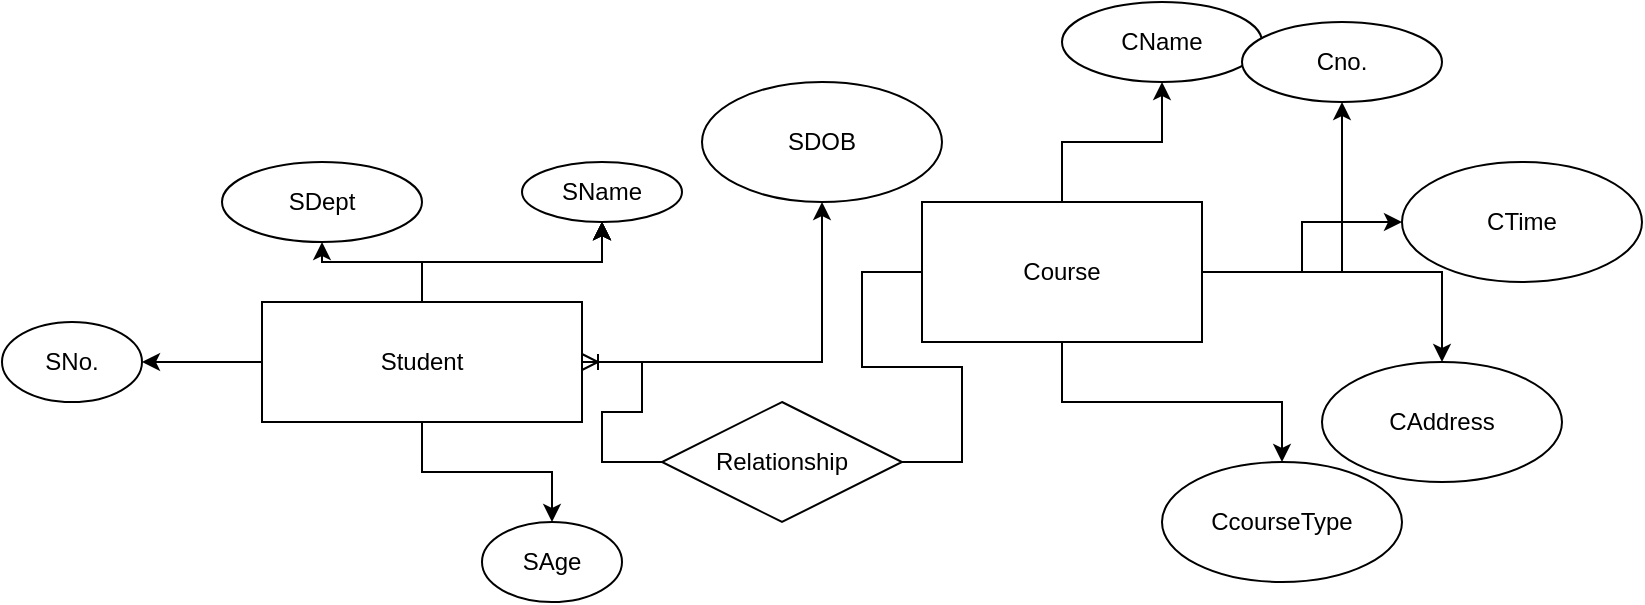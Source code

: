 <mxfile version="20.6.0" type="github">
  <diagram id="R2lEEEUBdFMjLlhIrx00" name="Page-1">
    <mxGraphModel dx="868" dy="439" grid="1" gridSize="10" guides="1" tooltips="1" connect="1" arrows="1" fold="1" page="1" pageScale="1" pageWidth="850" pageHeight="1100" math="0" shadow="0" extFonts="Permanent Marker^https://fonts.googleapis.com/css?family=Permanent+Marker">
      <root>
        <mxCell id="0" />
        <mxCell id="1" parent="0" />
        <mxCell id="3dNQoMDfdNyZ1fWs5VBs-3" value="" style="edgeStyle=orthogonalEdgeStyle;rounded=0;orthogonalLoop=1;jettySize=auto;html=1;" edge="1" parent="1" source="3dNQoMDfdNyZ1fWs5VBs-1" target="3dNQoMDfdNyZ1fWs5VBs-2">
          <mxGeometry relative="1" as="geometry" />
        </mxCell>
        <mxCell id="3dNQoMDfdNyZ1fWs5VBs-5" value="" style="edgeStyle=orthogonalEdgeStyle;rounded=0;orthogonalLoop=1;jettySize=auto;html=1;" edge="1" parent="1" source="3dNQoMDfdNyZ1fWs5VBs-1" target="3dNQoMDfdNyZ1fWs5VBs-4">
          <mxGeometry relative="1" as="geometry" />
        </mxCell>
        <mxCell id="3dNQoMDfdNyZ1fWs5VBs-7" value="" style="edgeStyle=orthogonalEdgeStyle;rounded=0;orthogonalLoop=1;jettySize=auto;html=1;" edge="1" parent="1" source="3dNQoMDfdNyZ1fWs5VBs-1" target="3dNQoMDfdNyZ1fWs5VBs-6">
          <mxGeometry relative="1" as="geometry" />
        </mxCell>
        <mxCell id="3dNQoMDfdNyZ1fWs5VBs-8" value="" style="edgeStyle=orthogonalEdgeStyle;rounded=0;orthogonalLoop=1;jettySize=auto;html=1;" edge="1" parent="1" source="3dNQoMDfdNyZ1fWs5VBs-1" target="3dNQoMDfdNyZ1fWs5VBs-2">
          <mxGeometry relative="1" as="geometry" />
        </mxCell>
        <mxCell id="3dNQoMDfdNyZ1fWs5VBs-9" value="" style="edgeStyle=orthogonalEdgeStyle;rounded=0;orthogonalLoop=1;jettySize=auto;html=1;" edge="1" parent="1" source="3dNQoMDfdNyZ1fWs5VBs-1" target="3dNQoMDfdNyZ1fWs5VBs-2">
          <mxGeometry relative="1" as="geometry" />
        </mxCell>
        <mxCell id="3dNQoMDfdNyZ1fWs5VBs-11" value="" style="edgeStyle=orthogonalEdgeStyle;rounded=0;orthogonalLoop=1;jettySize=auto;html=1;" edge="1" parent="1" source="3dNQoMDfdNyZ1fWs5VBs-1" target="3dNQoMDfdNyZ1fWs5VBs-10">
          <mxGeometry relative="1" as="geometry" />
        </mxCell>
        <mxCell id="3dNQoMDfdNyZ1fWs5VBs-12" value="" style="edgeStyle=orthogonalEdgeStyle;rounded=0;orthogonalLoop=1;jettySize=auto;html=1;" edge="1" parent="1" source="3dNQoMDfdNyZ1fWs5VBs-1" target="3dNQoMDfdNyZ1fWs5VBs-2">
          <mxGeometry relative="1" as="geometry" />
        </mxCell>
        <mxCell id="3dNQoMDfdNyZ1fWs5VBs-13" value="" style="edgeStyle=orthogonalEdgeStyle;rounded=0;orthogonalLoop=1;jettySize=auto;html=1;" edge="1" parent="1" source="3dNQoMDfdNyZ1fWs5VBs-1" target="3dNQoMDfdNyZ1fWs5VBs-2">
          <mxGeometry relative="1" as="geometry" />
        </mxCell>
        <mxCell id="3dNQoMDfdNyZ1fWs5VBs-19" value="" style="edgeStyle=orthogonalEdgeStyle;rounded=0;orthogonalLoop=1;jettySize=auto;html=1;" edge="1" parent="1" source="3dNQoMDfdNyZ1fWs5VBs-1" target="3dNQoMDfdNyZ1fWs5VBs-14">
          <mxGeometry relative="1" as="geometry" />
        </mxCell>
        <mxCell id="3dNQoMDfdNyZ1fWs5VBs-1" value="Student" style="whiteSpace=wrap;html=1;align=center;" vertex="1" parent="1">
          <mxGeometry x="170" y="310" width="160" height="60" as="geometry" />
        </mxCell>
        <mxCell id="3dNQoMDfdNyZ1fWs5VBs-2" value="SName" style="ellipse;whiteSpace=wrap;html=1;" vertex="1" parent="1">
          <mxGeometry x="300" y="240" width="80" height="30" as="geometry" />
        </mxCell>
        <mxCell id="3dNQoMDfdNyZ1fWs5VBs-4" value="SNo." style="ellipse;whiteSpace=wrap;html=1;" vertex="1" parent="1">
          <mxGeometry x="40" y="320" width="70" height="40" as="geometry" />
        </mxCell>
        <mxCell id="3dNQoMDfdNyZ1fWs5VBs-6" value="SAge" style="ellipse;whiteSpace=wrap;html=1;" vertex="1" parent="1">
          <mxGeometry x="280" y="420" width="70" height="40" as="geometry" />
        </mxCell>
        <mxCell id="3dNQoMDfdNyZ1fWs5VBs-10" value="&lt;div&gt;SDOB&lt;/div&gt;" style="ellipse;whiteSpace=wrap;html=1;" vertex="1" parent="1">
          <mxGeometry x="390" y="200" width="120" height="60" as="geometry" />
        </mxCell>
        <mxCell id="3dNQoMDfdNyZ1fWs5VBs-14" value="SDept" style="ellipse;whiteSpace=wrap;html=1;align=center;" vertex="1" parent="1">
          <mxGeometry x="150" y="240" width="100" height="40" as="geometry" />
        </mxCell>
        <mxCell id="3dNQoMDfdNyZ1fWs5VBs-33" value="" style="edgeStyle=orthogonalEdgeStyle;rounded=0;orthogonalLoop=1;jettySize=auto;html=1;" edge="1" parent="1" source="3dNQoMDfdNyZ1fWs5VBs-20" target="3dNQoMDfdNyZ1fWs5VBs-31">
          <mxGeometry relative="1" as="geometry" />
        </mxCell>
        <mxCell id="3dNQoMDfdNyZ1fWs5VBs-34" style="edgeStyle=orthogonalEdgeStyle;rounded=0;orthogonalLoop=1;jettySize=auto;html=1;" edge="1" parent="1" source="3dNQoMDfdNyZ1fWs5VBs-20" target="3dNQoMDfdNyZ1fWs5VBs-32">
          <mxGeometry relative="1" as="geometry" />
        </mxCell>
        <mxCell id="3dNQoMDfdNyZ1fWs5VBs-36" value="" style="edgeStyle=orthogonalEdgeStyle;rounded=0;orthogonalLoop=1;jettySize=auto;html=1;" edge="1" parent="1" source="3dNQoMDfdNyZ1fWs5VBs-20" target="3dNQoMDfdNyZ1fWs5VBs-35">
          <mxGeometry relative="1" as="geometry" />
        </mxCell>
        <mxCell id="3dNQoMDfdNyZ1fWs5VBs-38" value="" style="edgeStyle=orthogonalEdgeStyle;rounded=0;orthogonalLoop=1;jettySize=auto;html=1;" edge="1" parent="1" source="3dNQoMDfdNyZ1fWs5VBs-20" target="3dNQoMDfdNyZ1fWs5VBs-37">
          <mxGeometry relative="1" as="geometry" />
        </mxCell>
        <mxCell id="3dNQoMDfdNyZ1fWs5VBs-40" value="" style="edgeStyle=orthogonalEdgeStyle;rounded=0;orthogonalLoop=1;jettySize=auto;html=1;" edge="1" parent="1" source="3dNQoMDfdNyZ1fWs5VBs-20" target="3dNQoMDfdNyZ1fWs5VBs-39">
          <mxGeometry relative="1" as="geometry" />
        </mxCell>
        <mxCell id="3dNQoMDfdNyZ1fWs5VBs-20" value="Course" style="whiteSpace=wrap;html=1;align=center;" vertex="1" parent="1">
          <mxGeometry x="500" y="260" width="140" height="70" as="geometry" />
        </mxCell>
        <mxCell id="3dNQoMDfdNyZ1fWs5VBs-29" value="" style="edgeStyle=entityRelationEdgeStyle;fontSize=12;html=1;endArrow=ERoneToMany;rounded=0;entryX=1;entryY=0.5;entryDx=0;entryDy=0;startArrow=none;" edge="1" parent="1" source="3dNQoMDfdNyZ1fWs5VBs-22" target="3dNQoMDfdNyZ1fWs5VBs-1">
          <mxGeometry width="100" height="100" relative="1" as="geometry">
            <mxPoint x="370" y="410" as="sourcePoint" />
            <mxPoint x="470" y="310" as="targetPoint" />
          </mxGeometry>
        </mxCell>
        <mxCell id="3dNQoMDfdNyZ1fWs5VBs-22" value="Relationship" style="shape=rhombus;perimeter=rhombusPerimeter;whiteSpace=wrap;html=1;align=center;" vertex="1" parent="1">
          <mxGeometry x="370" y="360" width="120" height="60" as="geometry" />
        </mxCell>
        <mxCell id="3dNQoMDfdNyZ1fWs5VBs-30" value="" style="edgeStyle=entityRelationEdgeStyle;fontSize=12;html=1;endArrow=none;rounded=0;entryX=1;entryY=0.5;entryDx=0;entryDy=0;" edge="1" parent="1" source="3dNQoMDfdNyZ1fWs5VBs-20" target="3dNQoMDfdNyZ1fWs5VBs-22">
          <mxGeometry width="100" height="100" relative="1" as="geometry">
            <mxPoint x="640" y="235" as="sourcePoint" />
            <mxPoint x="330" y="340" as="targetPoint" />
          </mxGeometry>
        </mxCell>
        <mxCell id="3dNQoMDfdNyZ1fWs5VBs-31" value="CName" style="ellipse;whiteSpace=wrap;html=1;align=center;" vertex="1" parent="1">
          <mxGeometry x="570" y="160" width="100" height="40" as="geometry" />
        </mxCell>
        <mxCell id="3dNQoMDfdNyZ1fWs5VBs-32" value="Cno." style="ellipse;whiteSpace=wrap;html=1;align=center;" vertex="1" parent="1">
          <mxGeometry x="660" y="170" width="100" height="40" as="geometry" />
        </mxCell>
        <mxCell id="3dNQoMDfdNyZ1fWs5VBs-35" value="CTime" style="ellipse;whiteSpace=wrap;html=1;" vertex="1" parent="1">
          <mxGeometry x="740" y="240" width="120" height="60" as="geometry" />
        </mxCell>
        <mxCell id="3dNQoMDfdNyZ1fWs5VBs-37" value="CAddress" style="ellipse;whiteSpace=wrap;html=1;" vertex="1" parent="1">
          <mxGeometry x="700" y="340" width="120" height="60" as="geometry" />
        </mxCell>
        <mxCell id="3dNQoMDfdNyZ1fWs5VBs-39" value="CcourseType" style="ellipse;whiteSpace=wrap;html=1;" vertex="1" parent="1">
          <mxGeometry x="620" y="390" width="120" height="60" as="geometry" />
        </mxCell>
      </root>
    </mxGraphModel>
  </diagram>
</mxfile>
